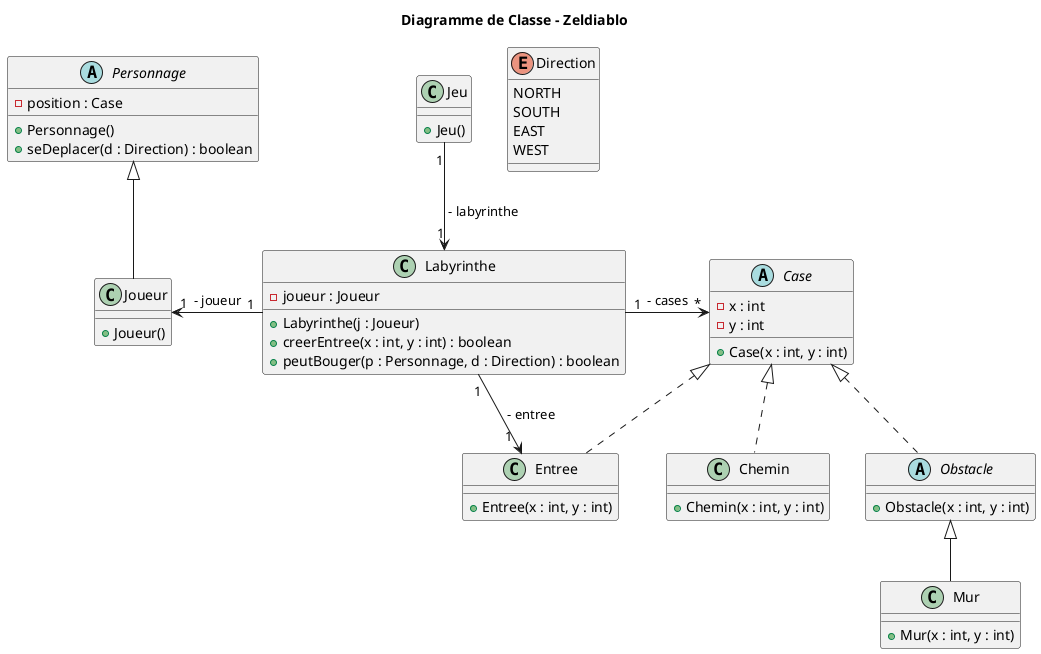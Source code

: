 @startuml

title Diagramme de Classe - Zeldiablo

class Jeu{
    + Jeu()
}

abstract class Personnage{
    - position : Case
    + Personnage()
    + seDeplacer(d : Direction) : boolean
}

class Labyrinthe{
    - joueur : Joueur
    + Labyrinthe(j : Joueur)
    + creerEntree(x : int, y : int) : boolean
    + peutBouger(p : Personnage, d : Direction) : boolean
}

abstract class Case{
    - x : int
    - y : int
    + Case(x : int, y : int)
}

class Chemin implements Case{
    + Chemin(x : int, y : int)
}

abstract class Obstacle implements Case{
    + Obstacle(x : int, y : int)
}

class Mur extends Obstacle{
    + Mur(x : int, y : int)
}

class Entree implements Case{

    + Entree(x : int, y : int)
}

class Joueur extends Personnage{
    + Joueur()
}

enum Direction{
    NORTH
    SOUTH
    EAST
    WEST
}

Jeu "1" -down-> "1" Labyrinthe: " - labyrinthe"
Labyrinthe "1" -down-> "                1" Entree: " - entree "
Labyrinthe "1" -right-> "*" Case: " - cases "
Labyrinthe "1" -left-> "1" Joueur: " - joueur "

@enduml